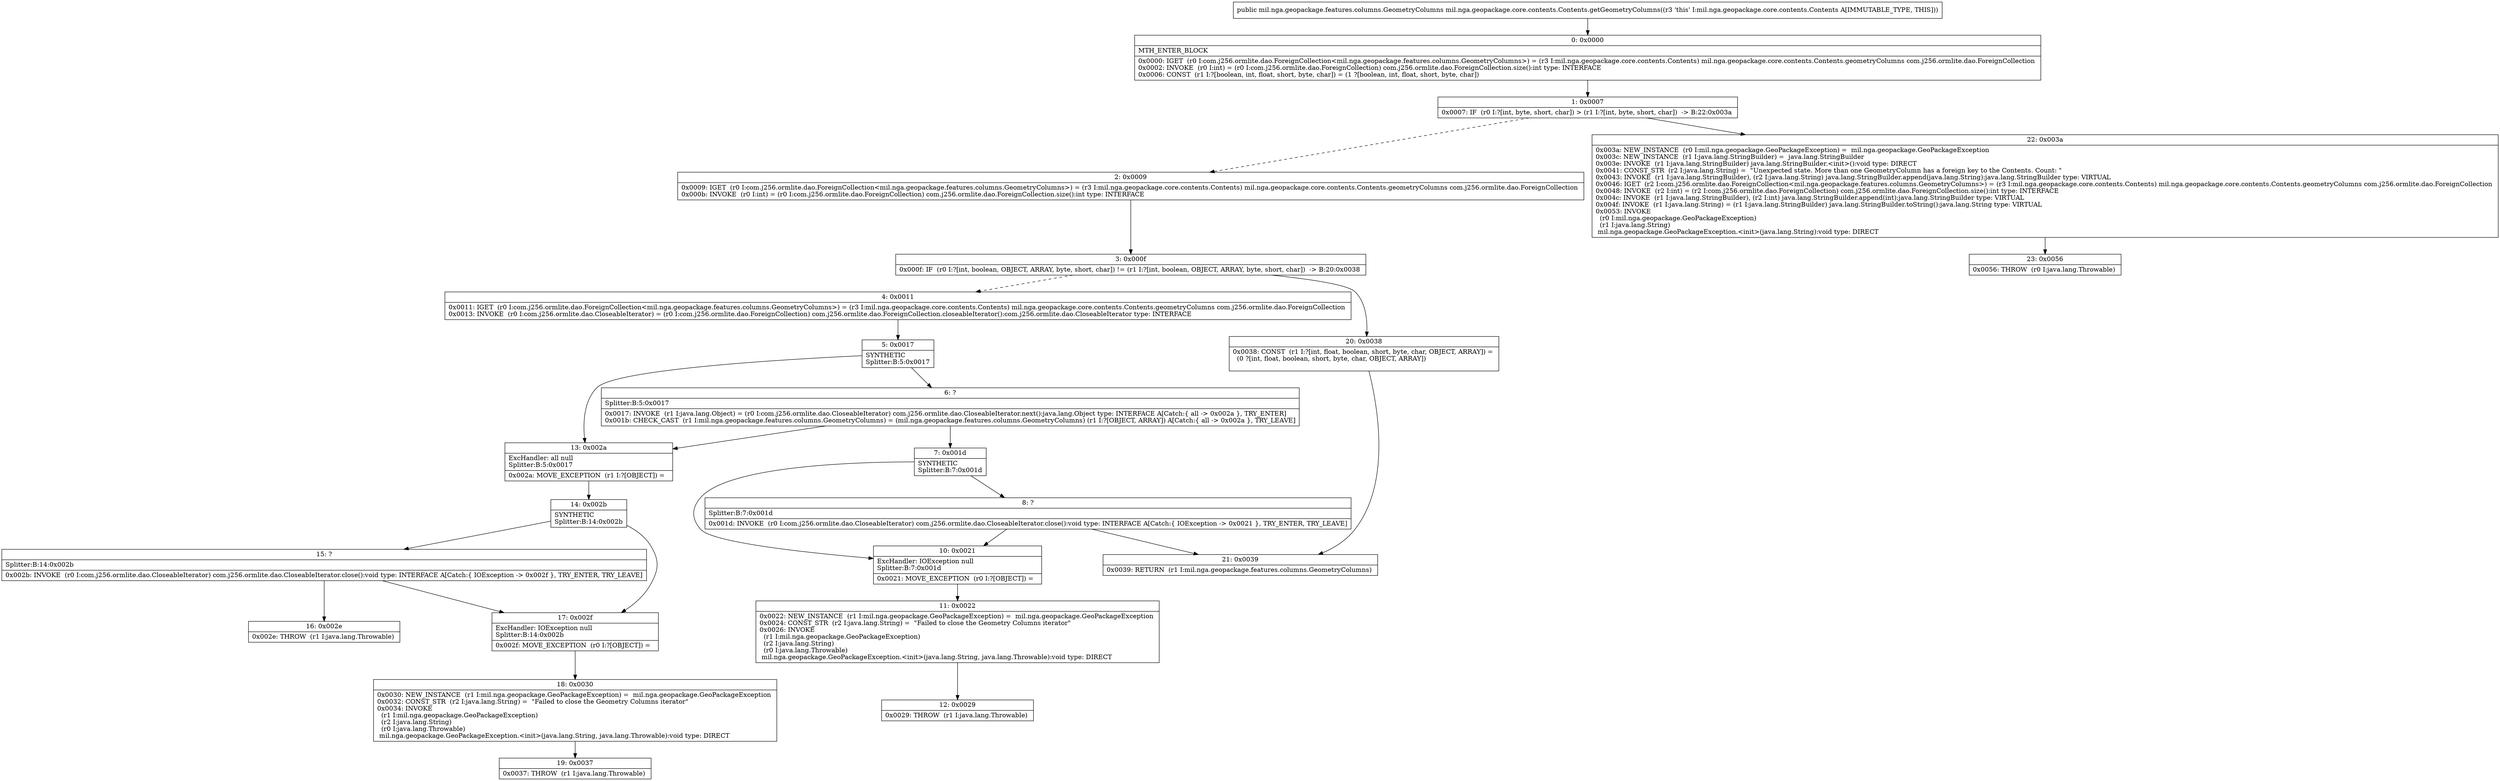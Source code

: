 digraph "CFG formil.nga.geopackage.core.contents.Contents.getGeometryColumns()Lmil\/nga\/geopackage\/features\/columns\/GeometryColumns;" {
Node_0 [shape=record,label="{0\:\ 0x0000|MTH_ENTER_BLOCK\l|0x0000: IGET  (r0 I:com.j256.ormlite.dao.ForeignCollection\<mil.nga.geopackage.features.columns.GeometryColumns\>) = (r3 I:mil.nga.geopackage.core.contents.Contents) mil.nga.geopackage.core.contents.Contents.geometryColumns com.j256.ormlite.dao.ForeignCollection \l0x0002: INVOKE  (r0 I:int) = (r0 I:com.j256.ormlite.dao.ForeignCollection) com.j256.ormlite.dao.ForeignCollection.size():int type: INTERFACE \l0x0006: CONST  (r1 I:?[boolean, int, float, short, byte, char]) = (1 ?[boolean, int, float, short, byte, char]) \l}"];
Node_1 [shape=record,label="{1\:\ 0x0007|0x0007: IF  (r0 I:?[int, byte, short, char]) \> (r1 I:?[int, byte, short, char])  \-\> B:22:0x003a \l}"];
Node_2 [shape=record,label="{2\:\ 0x0009|0x0009: IGET  (r0 I:com.j256.ormlite.dao.ForeignCollection\<mil.nga.geopackage.features.columns.GeometryColumns\>) = (r3 I:mil.nga.geopackage.core.contents.Contents) mil.nga.geopackage.core.contents.Contents.geometryColumns com.j256.ormlite.dao.ForeignCollection \l0x000b: INVOKE  (r0 I:int) = (r0 I:com.j256.ormlite.dao.ForeignCollection) com.j256.ormlite.dao.ForeignCollection.size():int type: INTERFACE \l}"];
Node_3 [shape=record,label="{3\:\ 0x000f|0x000f: IF  (r0 I:?[int, boolean, OBJECT, ARRAY, byte, short, char]) != (r1 I:?[int, boolean, OBJECT, ARRAY, byte, short, char])  \-\> B:20:0x0038 \l}"];
Node_4 [shape=record,label="{4\:\ 0x0011|0x0011: IGET  (r0 I:com.j256.ormlite.dao.ForeignCollection\<mil.nga.geopackage.features.columns.GeometryColumns\>) = (r3 I:mil.nga.geopackage.core.contents.Contents) mil.nga.geopackage.core.contents.Contents.geometryColumns com.j256.ormlite.dao.ForeignCollection \l0x0013: INVOKE  (r0 I:com.j256.ormlite.dao.CloseableIterator) = (r0 I:com.j256.ormlite.dao.ForeignCollection) com.j256.ormlite.dao.ForeignCollection.closeableIterator():com.j256.ormlite.dao.CloseableIterator type: INTERFACE \l}"];
Node_5 [shape=record,label="{5\:\ 0x0017|SYNTHETIC\lSplitter:B:5:0x0017\l}"];
Node_6 [shape=record,label="{6\:\ ?|Splitter:B:5:0x0017\l|0x0017: INVOKE  (r1 I:java.lang.Object) = (r0 I:com.j256.ormlite.dao.CloseableIterator) com.j256.ormlite.dao.CloseableIterator.next():java.lang.Object type: INTERFACE A[Catch:\{ all \-\> 0x002a \}, TRY_ENTER]\l0x001b: CHECK_CAST  (r1 I:mil.nga.geopackage.features.columns.GeometryColumns) = (mil.nga.geopackage.features.columns.GeometryColumns) (r1 I:?[OBJECT, ARRAY]) A[Catch:\{ all \-\> 0x002a \}, TRY_LEAVE]\l}"];
Node_7 [shape=record,label="{7\:\ 0x001d|SYNTHETIC\lSplitter:B:7:0x001d\l}"];
Node_8 [shape=record,label="{8\:\ ?|Splitter:B:7:0x001d\l|0x001d: INVOKE  (r0 I:com.j256.ormlite.dao.CloseableIterator) com.j256.ormlite.dao.CloseableIterator.close():void type: INTERFACE A[Catch:\{ IOException \-\> 0x0021 \}, TRY_ENTER, TRY_LEAVE]\l}"];
Node_10 [shape=record,label="{10\:\ 0x0021|ExcHandler: IOException null\lSplitter:B:7:0x001d\l|0x0021: MOVE_EXCEPTION  (r0 I:?[OBJECT]) =  \l}"];
Node_11 [shape=record,label="{11\:\ 0x0022|0x0022: NEW_INSTANCE  (r1 I:mil.nga.geopackage.GeoPackageException) =  mil.nga.geopackage.GeoPackageException \l0x0024: CONST_STR  (r2 I:java.lang.String) =  \"Failed to close the Geometry Columns iterator\" \l0x0026: INVOKE  \l  (r1 I:mil.nga.geopackage.GeoPackageException)\l  (r2 I:java.lang.String)\l  (r0 I:java.lang.Throwable)\l mil.nga.geopackage.GeoPackageException.\<init\>(java.lang.String, java.lang.Throwable):void type: DIRECT \l}"];
Node_12 [shape=record,label="{12\:\ 0x0029|0x0029: THROW  (r1 I:java.lang.Throwable) \l}"];
Node_13 [shape=record,label="{13\:\ 0x002a|ExcHandler: all null\lSplitter:B:5:0x0017\l|0x002a: MOVE_EXCEPTION  (r1 I:?[OBJECT]) =  \l}"];
Node_14 [shape=record,label="{14\:\ 0x002b|SYNTHETIC\lSplitter:B:14:0x002b\l}"];
Node_15 [shape=record,label="{15\:\ ?|Splitter:B:14:0x002b\l|0x002b: INVOKE  (r0 I:com.j256.ormlite.dao.CloseableIterator) com.j256.ormlite.dao.CloseableIterator.close():void type: INTERFACE A[Catch:\{ IOException \-\> 0x002f \}, TRY_ENTER, TRY_LEAVE]\l}"];
Node_16 [shape=record,label="{16\:\ 0x002e|0x002e: THROW  (r1 I:java.lang.Throwable) \l}"];
Node_17 [shape=record,label="{17\:\ 0x002f|ExcHandler: IOException null\lSplitter:B:14:0x002b\l|0x002f: MOVE_EXCEPTION  (r0 I:?[OBJECT]) =  \l}"];
Node_18 [shape=record,label="{18\:\ 0x0030|0x0030: NEW_INSTANCE  (r1 I:mil.nga.geopackage.GeoPackageException) =  mil.nga.geopackage.GeoPackageException \l0x0032: CONST_STR  (r2 I:java.lang.String) =  \"Failed to close the Geometry Columns iterator\" \l0x0034: INVOKE  \l  (r1 I:mil.nga.geopackage.GeoPackageException)\l  (r2 I:java.lang.String)\l  (r0 I:java.lang.Throwable)\l mil.nga.geopackage.GeoPackageException.\<init\>(java.lang.String, java.lang.Throwable):void type: DIRECT \l}"];
Node_19 [shape=record,label="{19\:\ 0x0037|0x0037: THROW  (r1 I:java.lang.Throwable) \l}"];
Node_20 [shape=record,label="{20\:\ 0x0038|0x0038: CONST  (r1 I:?[int, float, boolean, short, byte, char, OBJECT, ARRAY]) = \l  (0 ?[int, float, boolean, short, byte, char, OBJECT, ARRAY])\l \l}"];
Node_21 [shape=record,label="{21\:\ 0x0039|0x0039: RETURN  (r1 I:mil.nga.geopackage.features.columns.GeometryColumns) \l}"];
Node_22 [shape=record,label="{22\:\ 0x003a|0x003a: NEW_INSTANCE  (r0 I:mil.nga.geopackage.GeoPackageException) =  mil.nga.geopackage.GeoPackageException \l0x003c: NEW_INSTANCE  (r1 I:java.lang.StringBuilder) =  java.lang.StringBuilder \l0x003e: INVOKE  (r1 I:java.lang.StringBuilder) java.lang.StringBuilder.\<init\>():void type: DIRECT \l0x0041: CONST_STR  (r2 I:java.lang.String) =  \"Unexpected state. More than one GeometryColumn has a foreign key to the Contents. Count: \" \l0x0043: INVOKE  (r1 I:java.lang.StringBuilder), (r2 I:java.lang.String) java.lang.StringBuilder.append(java.lang.String):java.lang.StringBuilder type: VIRTUAL \l0x0046: IGET  (r2 I:com.j256.ormlite.dao.ForeignCollection\<mil.nga.geopackage.features.columns.GeometryColumns\>) = (r3 I:mil.nga.geopackage.core.contents.Contents) mil.nga.geopackage.core.contents.Contents.geometryColumns com.j256.ormlite.dao.ForeignCollection \l0x0048: INVOKE  (r2 I:int) = (r2 I:com.j256.ormlite.dao.ForeignCollection) com.j256.ormlite.dao.ForeignCollection.size():int type: INTERFACE \l0x004c: INVOKE  (r1 I:java.lang.StringBuilder), (r2 I:int) java.lang.StringBuilder.append(int):java.lang.StringBuilder type: VIRTUAL \l0x004f: INVOKE  (r1 I:java.lang.String) = (r1 I:java.lang.StringBuilder) java.lang.StringBuilder.toString():java.lang.String type: VIRTUAL \l0x0053: INVOKE  \l  (r0 I:mil.nga.geopackage.GeoPackageException)\l  (r1 I:java.lang.String)\l mil.nga.geopackage.GeoPackageException.\<init\>(java.lang.String):void type: DIRECT \l}"];
Node_23 [shape=record,label="{23\:\ 0x0056|0x0056: THROW  (r0 I:java.lang.Throwable) \l}"];
MethodNode[shape=record,label="{public mil.nga.geopackage.features.columns.GeometryColumns mil.nga.geopackage.core.contents.Contents.getGeometryColumns((r3 'this' I:mil.nga.geopackage.core.contents.Contents A[IMMUTABLE_TYPE, THIS])) }"];
MethodNode -> Node_0;
Node_0 -> Node_1;
Node_1 -> Node_2[style=dashed];
Node_1 -> Node_22;
Node_2 -> Node_3;
Node_3 -> Node_4[style=dashed];
Node_3 -> Node_20;
Node_4 -> Node_5;
Node_5 -> Node_6;
Node_5 -> Node_13;
Node_6 -> Node_7;
Node_6 -> Node_13;
Node_7 -> Node_8;
Node_7 -> Node_10;
Node_8 -> Node_10;
Node_8 -> Node_21;
Node_10 -> Node_11;
Node_11 -> Node_12;
Node_13 -> Node_14;
Node_14 -> Node_15;
Node_14 -> Node_17;
Node_15 -> Node_16;
Node_15 -> Node_17;
Node_17 -> Node_18;
Node_18 -> Node_19;
Node_20 -> Node_21;
Node_22 -> Node_23;
}

